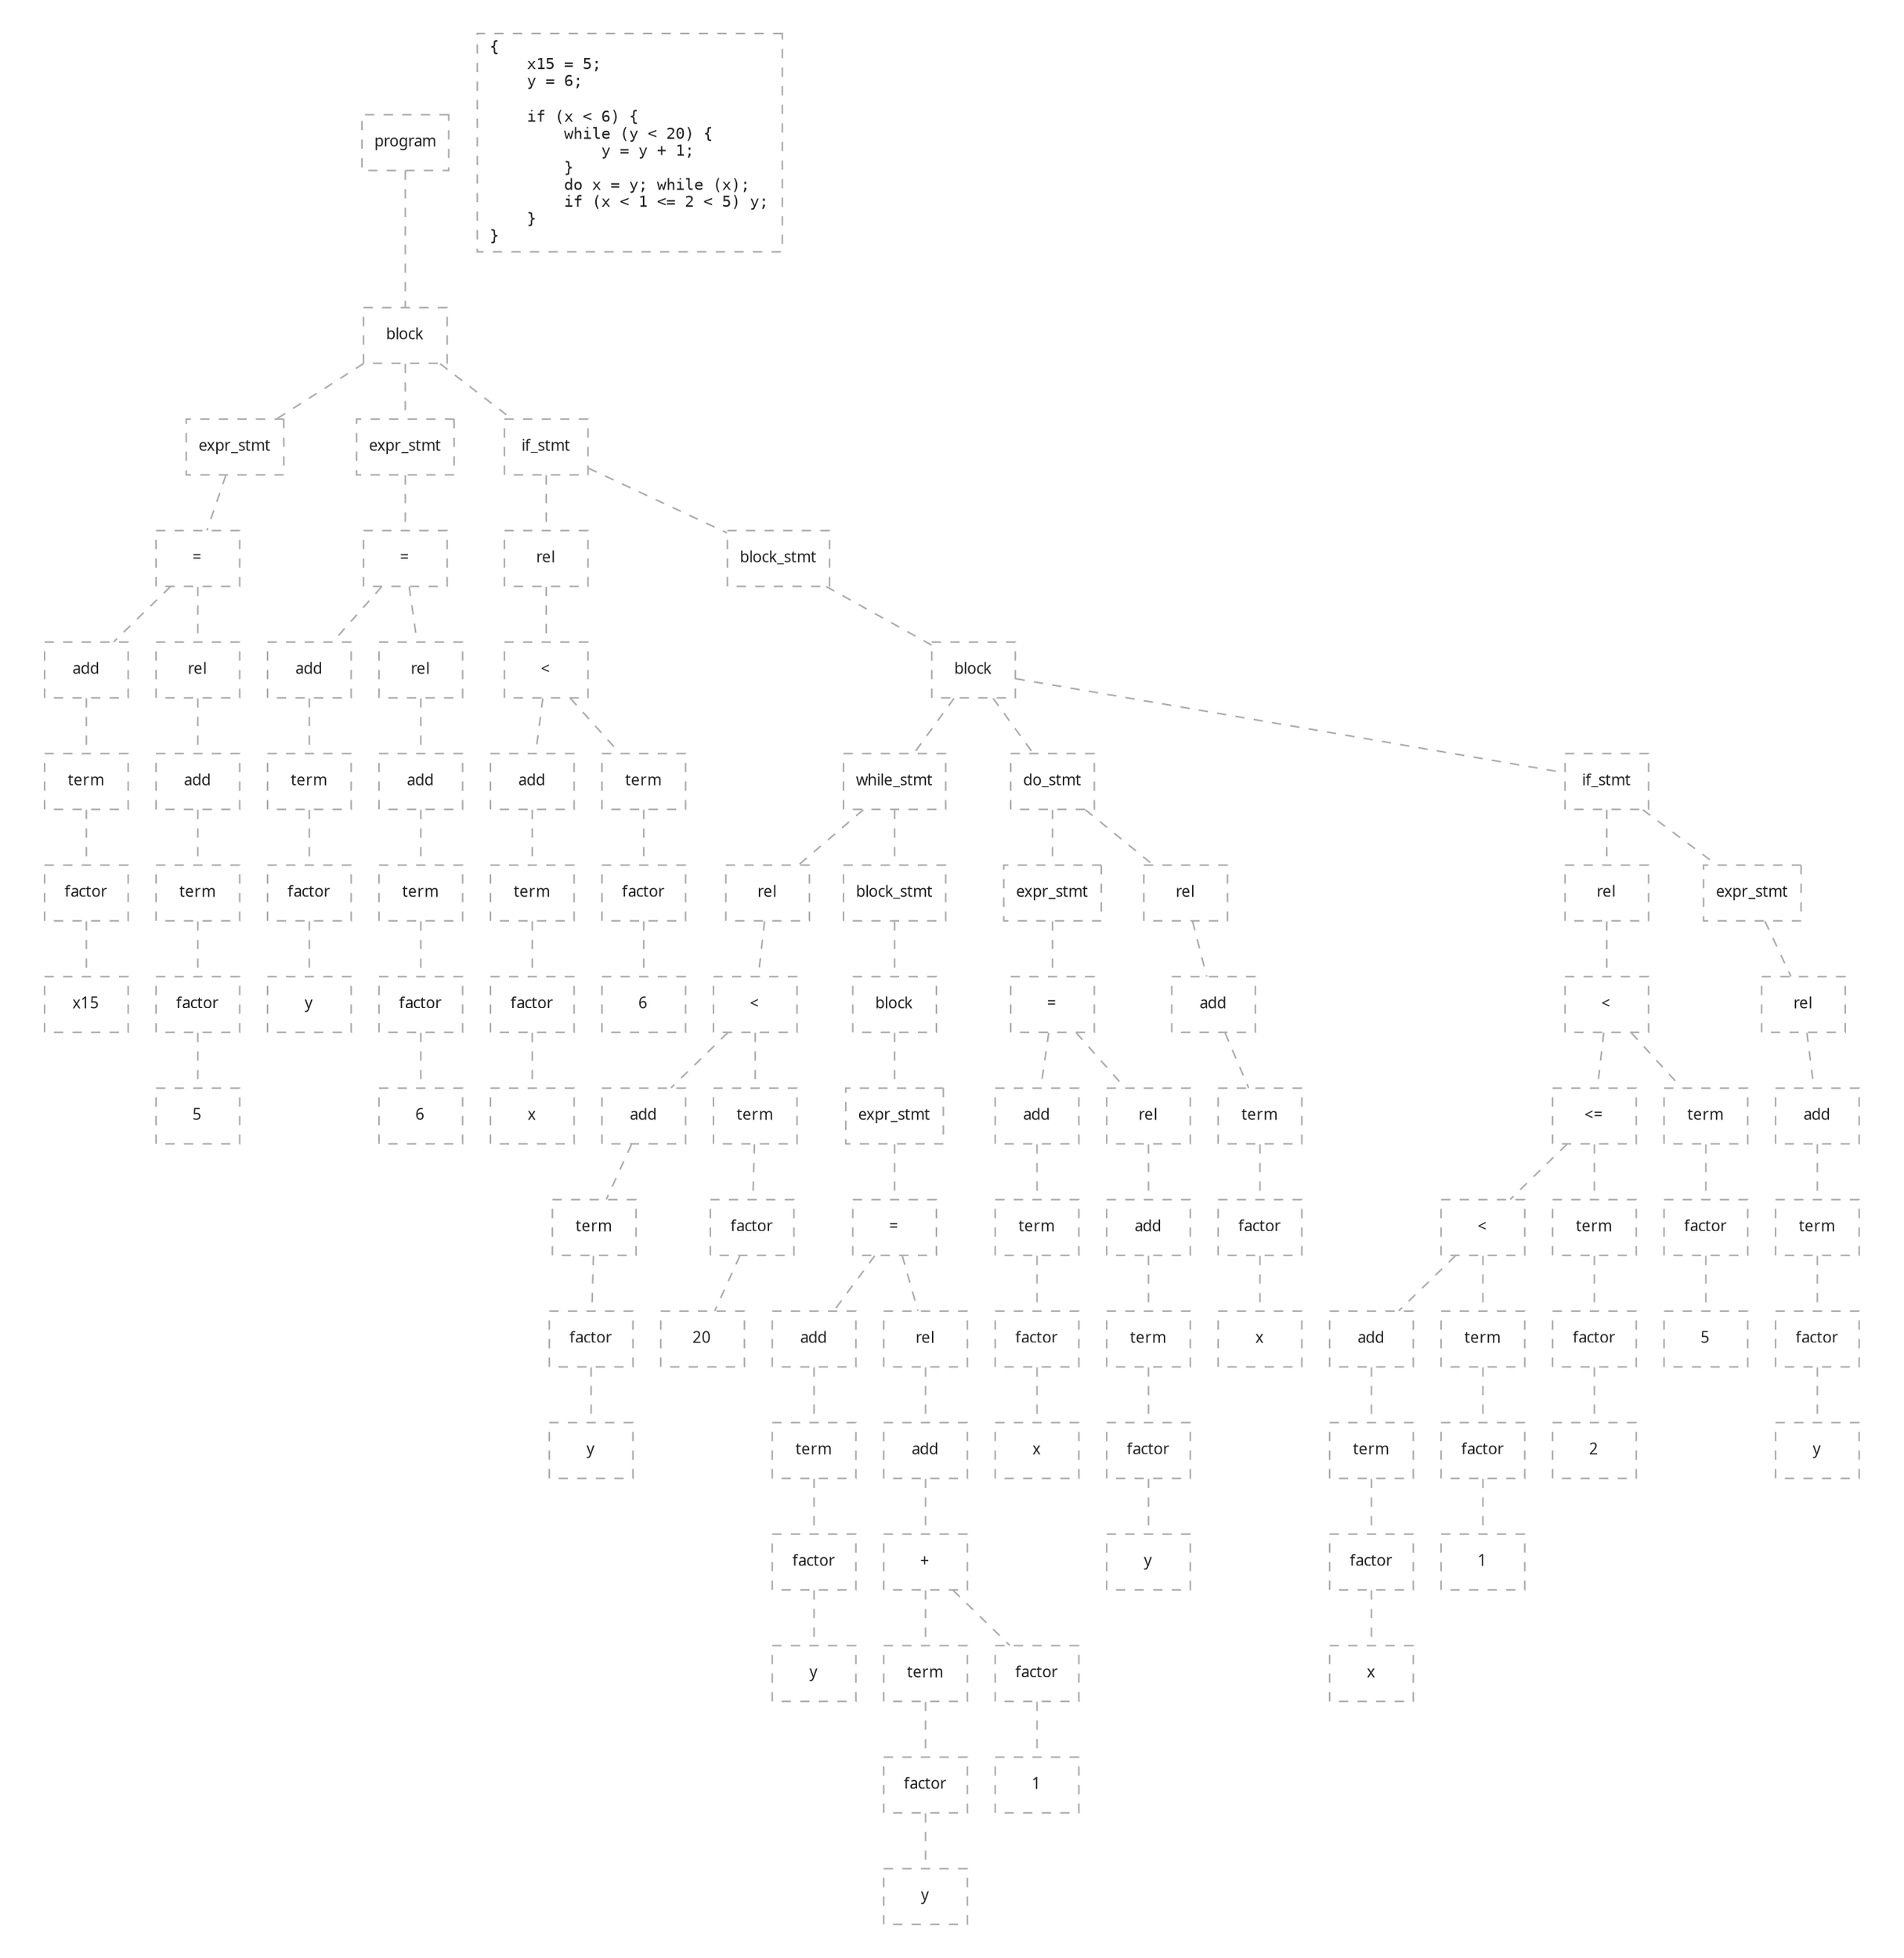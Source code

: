 graph top {
	graph [pad="0.4,0.3"];
	node [color="#aaaaaa",
		fontcolor="#222222",
		fontname=verdana,
		fontsize=10,
		label="\N",
		shape=box,
		style=dashed
	];
	edge [color="#aaaaaa",
		style=dashed
	];
	subgraph ast {
		n0		 [label=program];
		n1		 [label=block];
		n0 -- n1;
		n2		 [label=expr_stmt];
		n1 -- n2;
		n13		 [label=expr_stmt];
		n1 -- n13;
		n24		 [label=if_stmt];
		n1 -- n24;
		n3		 [label="="];
		n2 -- n3;
		n4		 [label=add];
		n3 -- n4;
		n8		 [label=rel];
		n3 -- n8;
		n5		 [label=term];
		n4 -- n5;
		n6		 [label=factor];
		n5 -- n6;
		n7		 [label=x15];
		n6 -- n7;
		n9		 [label=add];
		n8 -- n9;
		n10		 [label=term];
		n9 -- n10;
		n11		 [label=factor];
		n10 -- n11;
		n12		 [label=5];
		n11 -- n12;
		n14		 [label="="];
		n13 -- n14;
		n15		 [label=add];
		n14 -- n15;
		n19		 [label=rel];
		n14 -- n19;
		n16		 [label=term];
		n15 -- n16;
		n17		 [label=factor];
		n16 -- n17;
		n18		 [label=y];
		n17 -- n18;
		n20		 [label=add];
		n19 -- n20;
		n21		 [label=term];
		n20 -- n21;
		n22		 [label=factor];
		n21 -- n22;
		n23		 [label=6];
		n22 -- n23;
		n25		 [label=rel];
		n24 -- n25;
		n34		 [label=block_stmt];
		n24 -- n34;
		n26		 [label="<"];
		n25 -- n26;
		n27		 [label=add];
		n26 -- n27;
		n31		 [label=term];
		n26 -- n31;
		n28		 [label=term];
		n27 -- n28;
		n29		 [label=factor];
		n28 -- n29;
		n30		 [label=x];
		n29 -- n30;
		n32		 [label=factor];
		n31 -- n32;
		n33		 [label=6];
		n32 -- n33;
		n35		 [label=block];
		n34 -- n35;
		n36		 [label=while_stmt];
		n35 -- n36;
		n62		 [label=do_stmt];
		n35 -- n62;
		n79		 [label=if_stmt];
		n35 -- n79;
		n37		 [label=rel];
		n36 -- n37;
		n46		 [label=block_stmt];
		n36 -- n46;
		n38		 [label="<"];
		n37 -- n38;
		n39		 [label=add];
		n38 -- n39;
		n43		 [label=term];
		n38 -- n43;
		n40		 [label=term];
		n39 -- n40;
		n41		 [label=factor];
		n40 -- n41;
		n42		 [label=y];
		n41 -- n42;
		n44		 [label=factor];
		n43 -- n44;
		n45		 [label=20];
		n44 -- n45;
		n47		 [label=block];
		n46 -- n47;
		n48		 [label=expr_stmt];
		n47 -- n48;
		n49		 [label="="];
		n48 -- n49;
		n50		 [label=add];
		n49 -- n50;
		n54		 [label=rel];
		n49 -- n54;
		n51		 [label=term];
		n50 -- n51;
		n52		 [label=factor];
		n51 -- n52;
		n53		 [label=y];
		n52 -- n53;
		n55		 [label=add];
		n54 -- n55;
		n56		 [label="+"];
		n55 -- n56;
		n57		 [label=term];
		n56 -- n57;
		n60		 [label=factor];
		n56 -- n60;
		n58		 [label=factor];
		n57 -- n58;
		n59		 [label=y];
		n58 -- n59;
		n61		 [label=1];
		n60 -- n61;
		n63		 [label=expr_stmt];
		n62 -- n63;
		n74		 [label=rel];
		n62 -- n74;
		n64		 [label="="];
		n63 -- n64;
		n65		 [label=add];
		n64 -- n65;
		n69		 [label=rel];
		n64 -- n69;
		n66		 [label=term];
		n65 -- n66;
		n67		 [label=factor];
		n66 -- n67;
		n68		 [label=x];
		n67 -- n68;
		n70		 [label=add];
		n69 -- n70;
		n71		 [label=term];
		n70 -- n71;
		n72		 [label=factor];
		n71 -- n72;
		n73		 [label=y];
		n72 -- n73;
		n75		 [label=add];
		n74 -- n75;
		n76		 [label=term];
		n75 -- n76;
		n77		 [label=factor];
		n76 -- n77;
		n78		 [label=x];
		n77 -- n78;
		n80		 [label=rel];
		n79 -- n80;
		n97		 [label=expr_stmt];
		n79 -- n97;
		n81		 [label="<"];
		n80 -- n81;
		n82		 [label="<="];
		n81 -- n82;
		n94		 [label=term];
		n81 -- n94;
		n83		 [label="<"];
		n82 -- n83;
		n91		 [label=term];
		n82 -- n91;
		n84		 [label=add];
		n83 -- n84;
		n88		 [label=term];
		n83 -- n88;
		n85		 [label=term];
		n84 -- n85;
		n86		 [label=factor];
		n85 -- n86;
		n87		 [label=x];
		n86 -- n87;
		n89		 [label=factor];
		n88 -- n89;
		n90		 [label=1];
		n89 -- n90;
		n92		 [label=factor];
		n91 -- n92;
		n93		 [label=2];
		n92 -- n93;
		n95		 [label=factor];
		n94 -- n95;
		n96		 [label=5];
		n95 -- n96;
		n98		 [label=rel];
		n97 -- n98;
		n99		 [label=add];
		n98 -- n99;
		n100		 [label=term];
		n99 -- n100;
		n101		 [label=factor];
		n100 -- n101;
		n102		 [label=y];
		n101 -- n102;
	}
	subgraph input {
		input		 [fontname=monospace,
			label="{\l    x15 = 5;\l    y = 6;\l\l    if (x < 6) {\l        while (y < 20) {\l            y = y + 1;\l        }\l        do x = y; \
while (x);\l        if (x < 1 <= 2 < 5) y;\l    }\l}\l"];
	}
}
